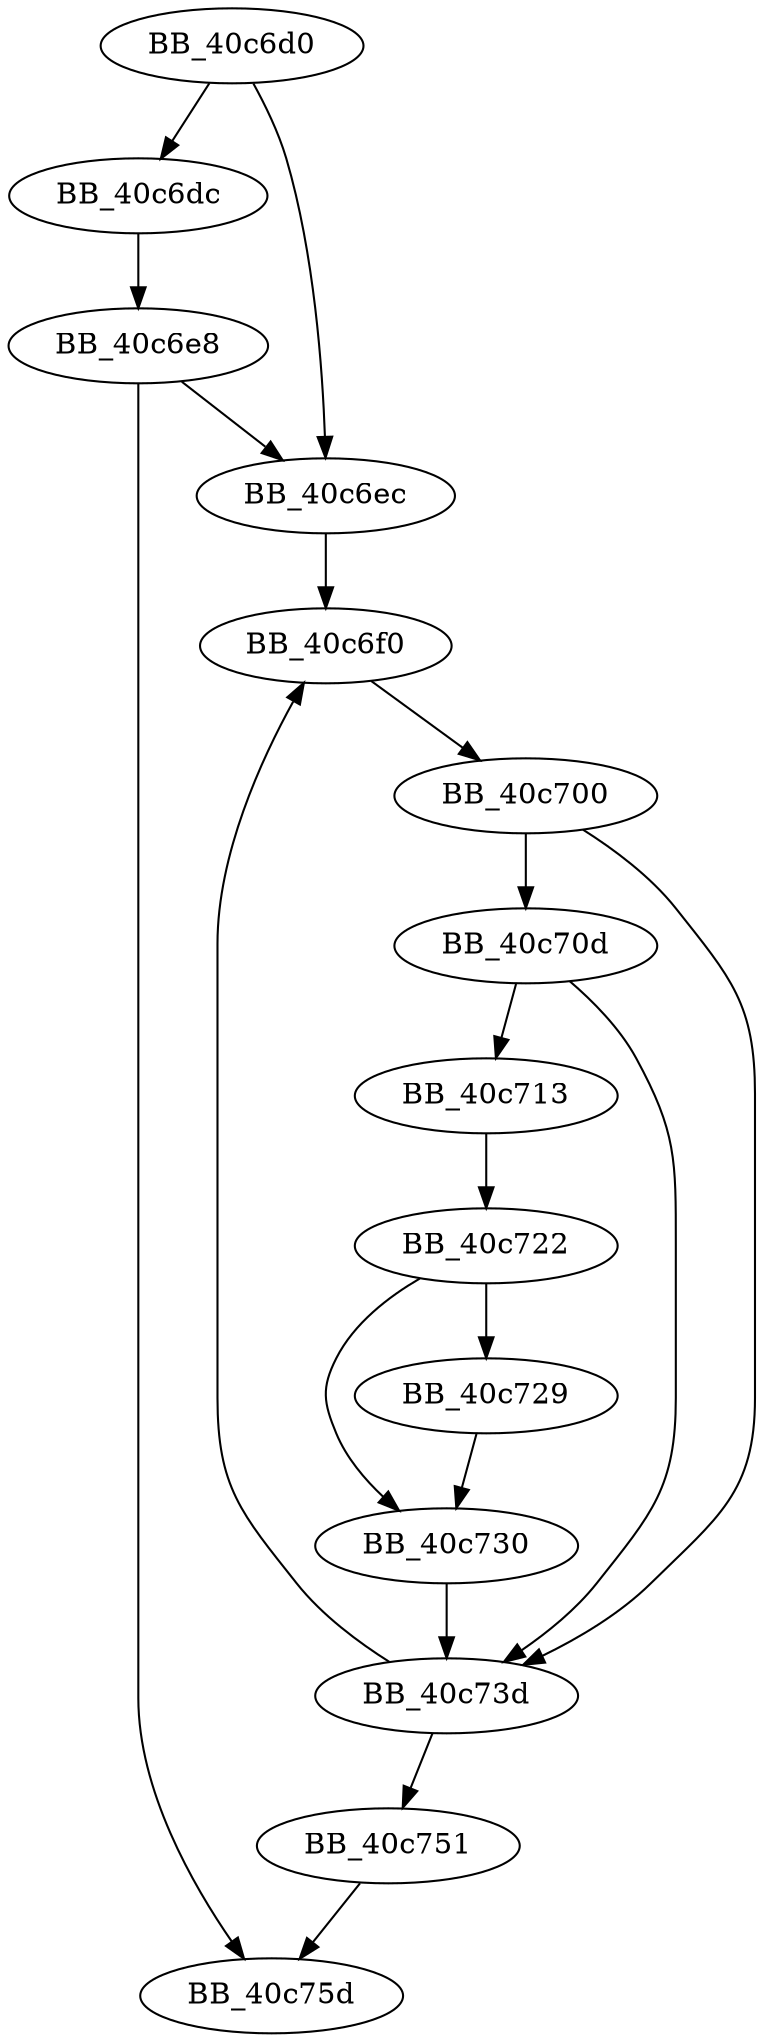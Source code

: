DiGraph sub_40C6D0{
BB_40c6d0->BB_40c6dc
BB_40c6d0->BB_40c6ec
BB_40c6dc->BB_40c6e8
BB_40c6e8->BB_40c6ec
BB_40c6e8->BB_40c75d
BB_40c6ec->BB_40c6f0
BB_40c6f0->BB_40c700
BB_40c700->BB_40c70d
BB_40c700->BB_40c73d
BB_40c70d->BB_40c713
BB_40c70d->BB_40c73d
BB_40c713->BB_40c722
BB_40c722->BB_40c729
BB_40c722->BB_40c730
BB_40c729->BB_40c730
BB_40c730->BB_40c73d
BB_40c73d->BB_40c6f0
BB_40c73d->BB_40c751
BB_40c751->BB_40c75d
}
